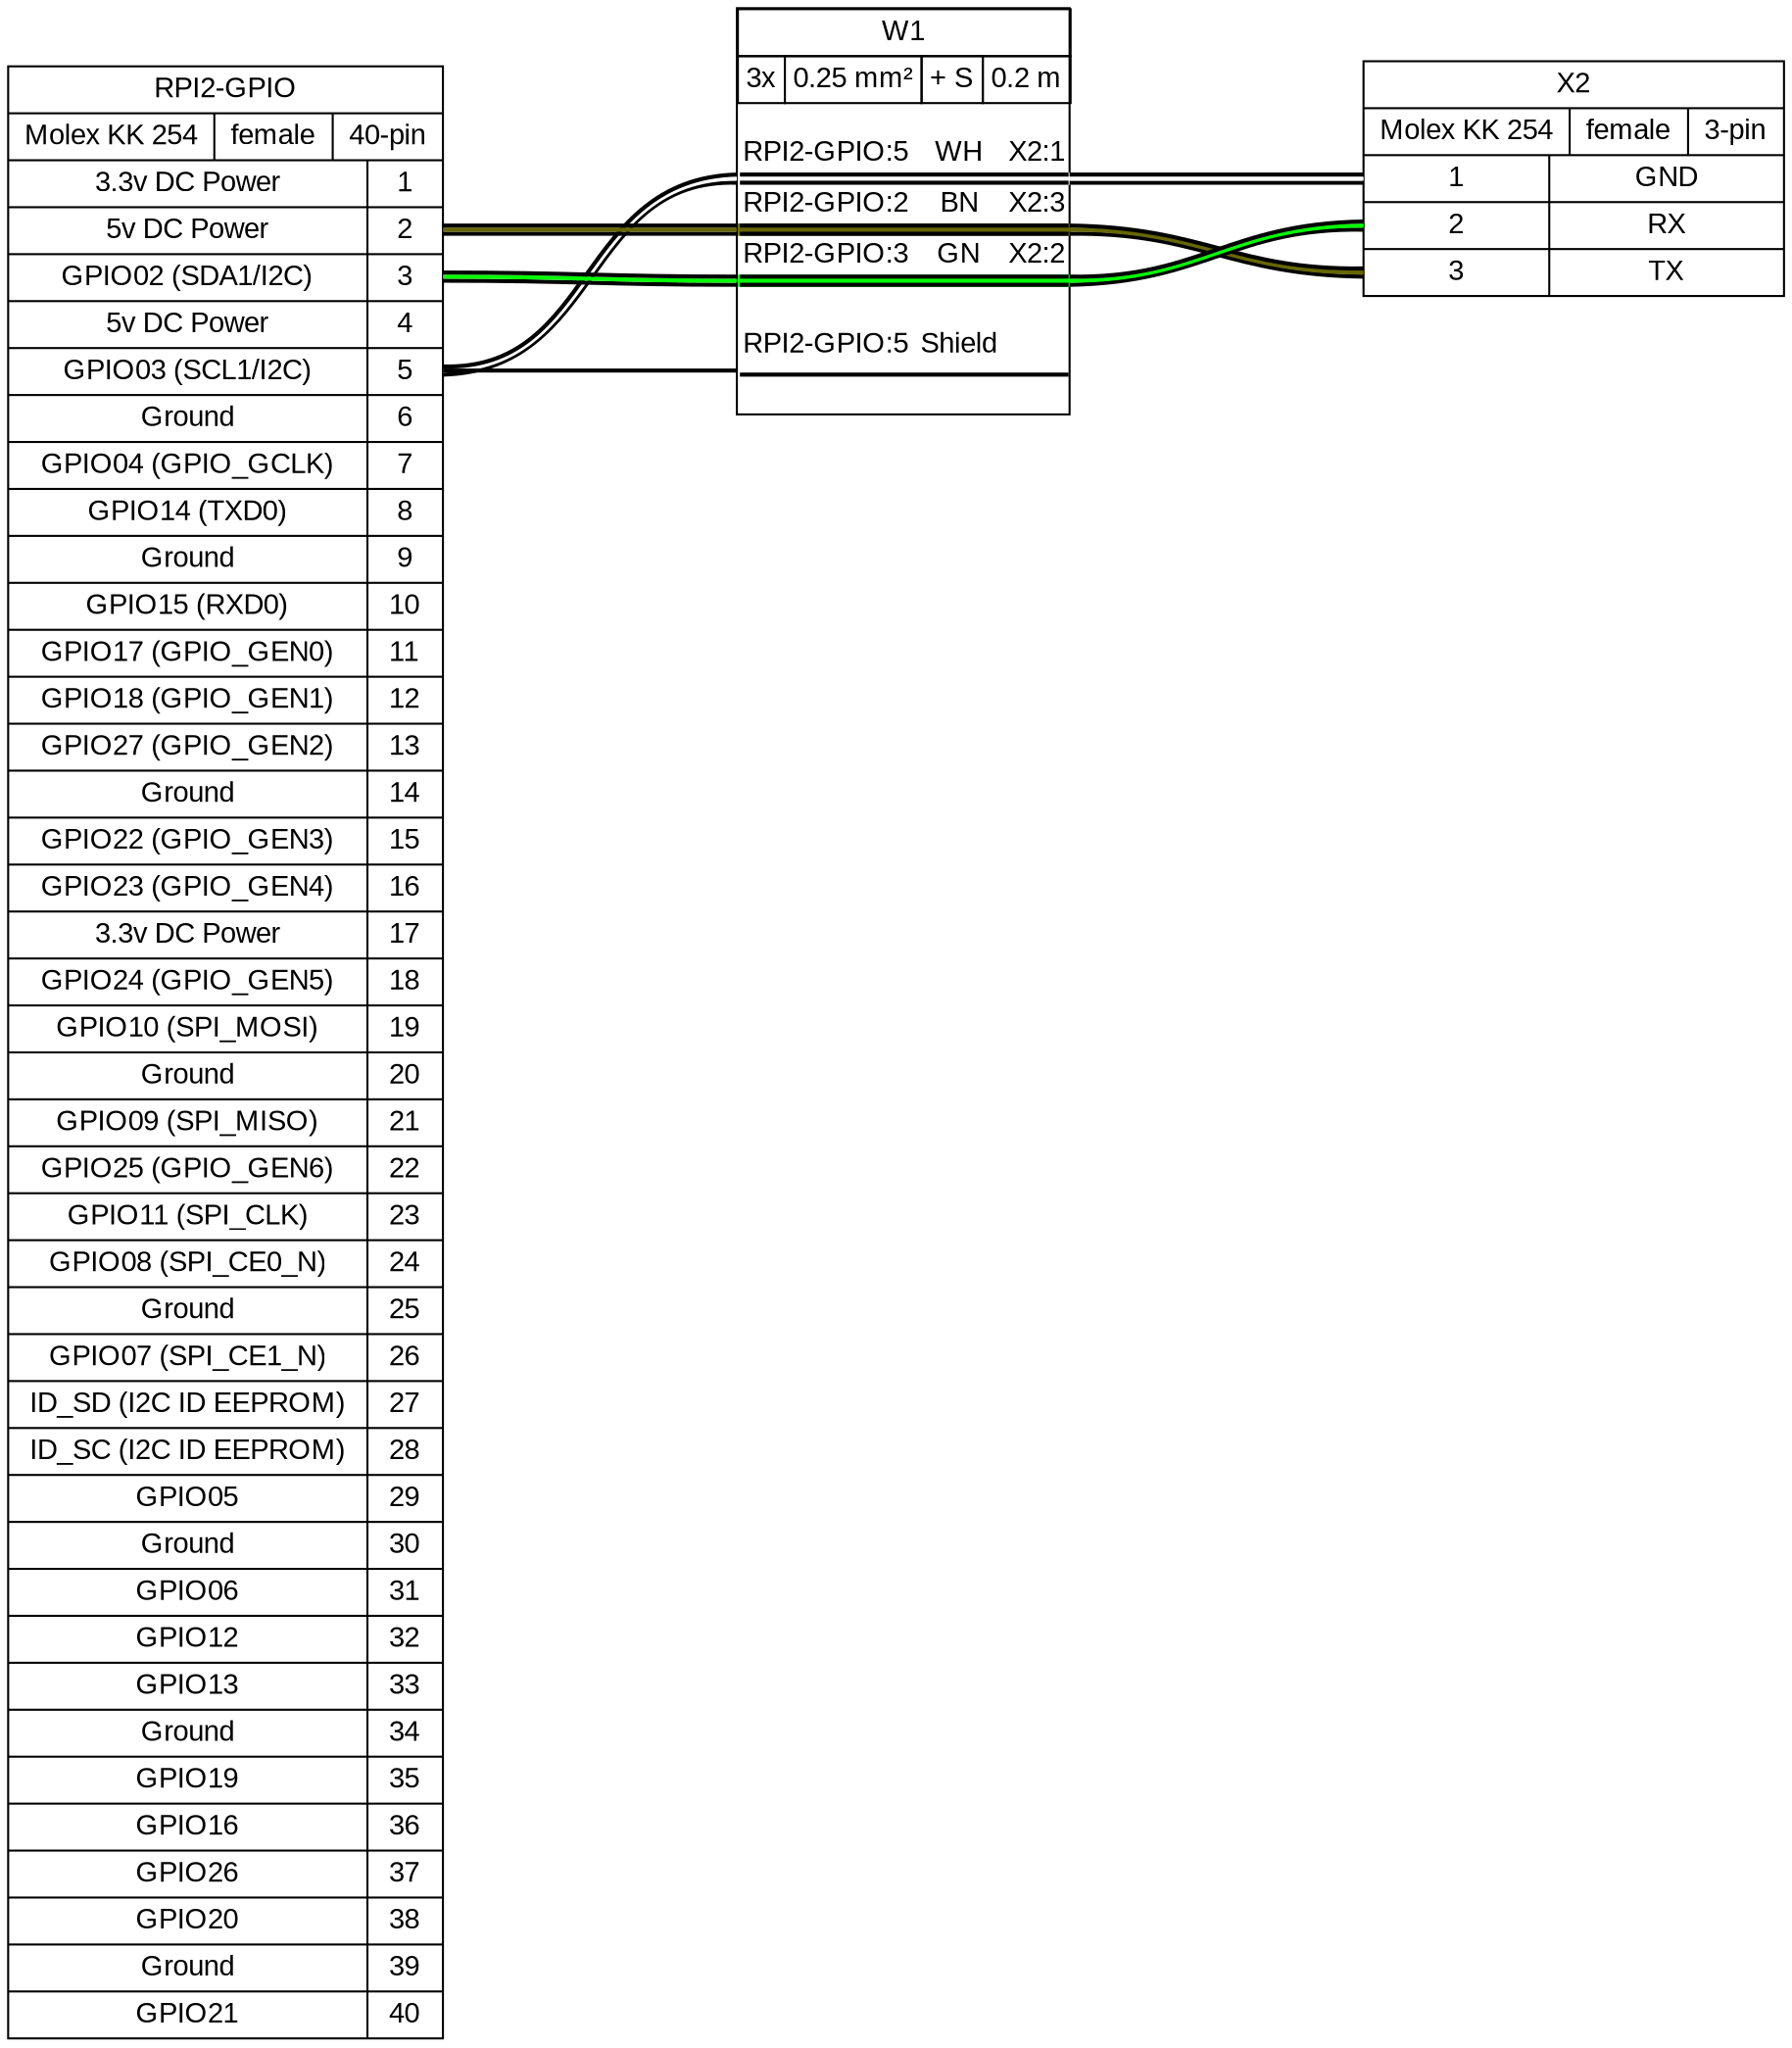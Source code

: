 graph {
// Graph generated by WireViz
// https://github.com/formatc1702/WireViz
	graph [bgcolor=white fontname=arial nodesep=0.33 rankdir=LR ranksep=2]
	node [fillcolor=white fontname=arial shape=record style=filled]
	edge [fontname=arial style=bold]
	"RPI2-GPIO" [label="RPI2-GPIO|{Molex KK 254|female|40-pin}|{{3.3v DC Power|5v DC Power|GPIO02 (SDA1/I2C)|5v DC Power|GPIO03 (SCL1/I2C)|Ground|GPIO04 (GPIO_GCLK)|GPIO14 (TXD0)|Ground|GPIO15 (RXD0)|GPIO17 (GPIO_GEN0)|GPIO18 (GPIO_GEN1)|GPIO27 (GPIO_GEN2)|Ground|GPIO22 (GPIO_GEN3)|GPIO23 (GPIO_GEN4)|3.3v DC Power|GPIO24 (GPIO_GEN5)|GPIO10 (SPI_MOSI)|Ground|GPIO09 (SPI_MISO)|GPIO25 (GPIO_GEN6)|GPIO11 (SPI_CLK)|GPIO08 (SPI_CE0_N)|Ground|GPIO07 (SPI_CE1_N)|ID_SD (I2C ID EEPROM)|ID_SC (I2C ID EEPROM)|GPIO05|Ground|GPIO06|GPIO12|GPIO13|Ground|GPIO19|GPIO16|GPIO26|GPIO20|Ground|GPIO21}|{<p1r>1|<p2r>2|<p3r>3|<p4r>4|<p5r>5|<p6r>6|<p7r>7|<p8r>8|<p9r>9|<p10r>10|<p11r>11|<p12r>12|<p13r>13|<p14r>14|<p15r>15|<p16r>16|<p17r>17|<p18r>18|<p19r>19|<p20r>20|<p21r>21|<p22r>22|<p23r>23|<p24r>24|<p25r>25|<p26r>26|<p27r>27|<p28r>28|<p29r>29|<p30r>30|<p31r>31|<p32r>32|<p33r>33|<p34r>34|<p35r>35|<p36r>36|<p37r>37|<p38r>38|<p39r>39|<p40r>40}}"]
	X2 [label="X2|{Molex KK 254|female|3-pin}|{{<p1l>1|<p2l>2|<p3l>3}|{GND|RX|TX}}"]
	edge [color="#000000:#ffffff:#000000"]
	"RPI2-GPIO":p5r:e -- W1:w1:w
	W1:w1:e -- X2:p1l:w
	edge [color="#000000:#666600:#000000"]
	"RPI2-GPIO":p2r:e -- W1:w2:w
	W1:w2:e -- X2:p3l:w
	edge [color="#000000:#00ff00:#000000"]
	"RPI2-GPIO":p3r:e -- W1:w3:w
	W1:w3:e -- X2:p2l:w
	edge [color="#000000"]
	"RPI2-GPIO":p5r:e -- W1:ws:w
	W1 [label=<<table border="0" cellspacing="0" cellpadding="0"><tr><td><table border="0" cellspacing="0" cellpadding="3" cellborder="1"><tr><td colspan="4">W1</td></tr><tr><td>3x</td><td>0.25 mm²</td><td>+ S</td><td>0.2 m</td></tr></table></td></tr><tr><td>&nbsp;</td></tr><tr><td><table border="0" cellspacing="0" cellborder="0"><tr><td>RPI2-GPIO:5</td><td>WH</td><td>X2:1</td></tr><tr><td colspan="3" cellpadding="0" height="6" bgcolor="#ffffff" border="2" sides="tb" port="w1"></td></tr><tr><td>RPI2-GPIO:2</td><td>BN</td><td>X2:3</td></tr><tr><td colspan="3" cellpadding="0" height="6" bgcolor="#666600" border="2" sides="tb" port="w2"></td></tr><tr><td>RPI2-GPIO:3</td><td>GN</td><td>X2:2</td></tr><tr><td colspan="3" cellpadding="0" height="6" bgcolor="#00ff00" border="2" sides="tb" port="w3"></td></tr><tr><td>&nbsp;</td></tr><tr><td>RPI2-GPIO:5</td><td>Shield</td><td><!-- s_out --></td></tr><tr><td colspan="3" cellpadding="0" height="6" border="2" sides="b" port="ws"></td></tr><tr><td>&nbsp;</td></tr></table></td></tr></table>> fillcolor=white margin=0 shape=box style=""]
}
